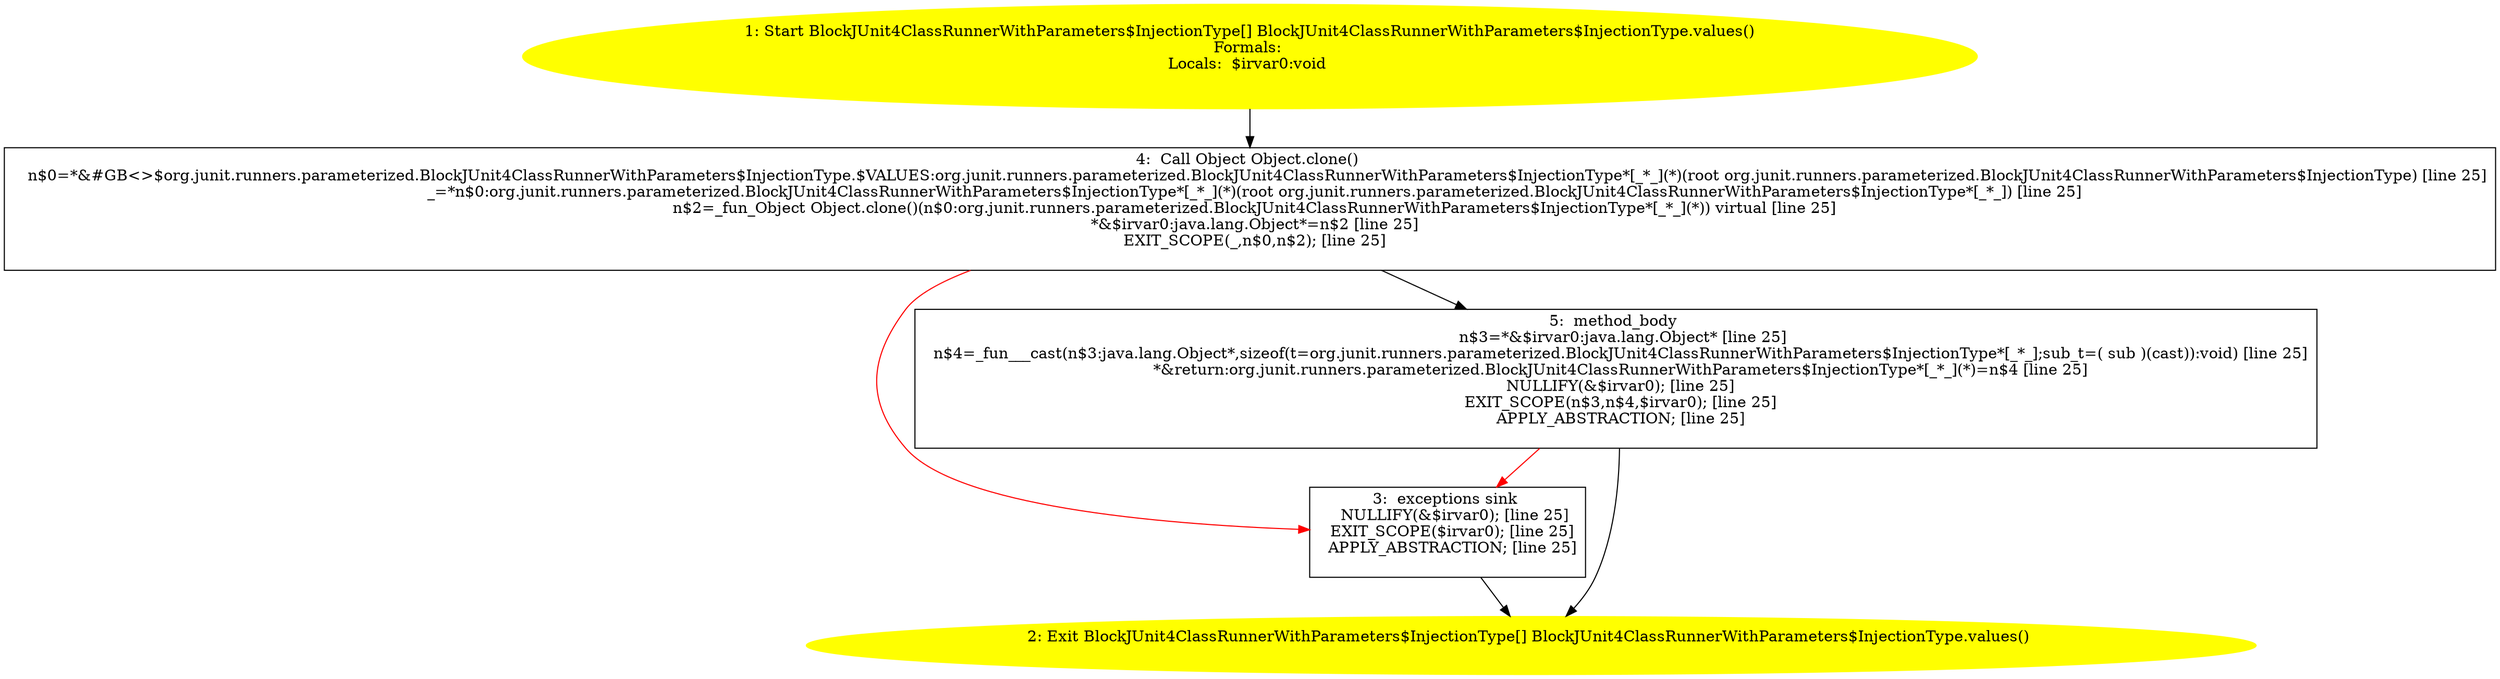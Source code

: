 /* @generated */
digraph cfg {
"org.junit.runners.parameterized.BlockJUnit4ClassRunnerWithParameters$InjectionType.values():org.juni.16487659cc546217c88a7cd98248c363_1" [label="1: Start BlockJUnit4ClassRunnerWithParameters$InjectionType[] BlockJUnit4ClassRunnerWithParameters$InjectionType.values()\nFormals: \nLocals:  $irvar0:void \n  " color=yellow style=filled]
	

	 "org.junit.runners.parameterized.BlockJUnit4ClassRunnerWithParameters$InjectionType.values():org.juni.16487659cc546217c88a7cd98248c363_1" -> "org.junit.runners.parameterized.BlockJUnit4ClassRunnerWithParameters$InjectionType.values():org.juni.16487659cc546217c88a7cd98248c363_4" ;
"org.junit.runners.parameterized.BlockJUnit4ClassRunnerWithParameters$InjectionType.values():org.juni.16487659cc546217c88a7cd98248c363_2" [label="2: Exit BlockJUnit4ClassRunnerWithParameters$InjectionType[] BlockJUnit4ClassRunnerWithParameters$InjectionType.values() \n  " color=yellow style=filled]
	

"org.junit.runners.parameterized.BlockJUnit4ClassRunnerWithParameters$InjectionType.values():org.juni.16487659cc546217c88a7cd98248c363_3" [label="3:  exceptions sink \n   NULLIFY(&$irvar0); [line 25]\n  EXIT_SCOPE($irvar0); [line 25]\n  APPLY_ABSTRACTION; [line 25]\n " shape="box"]
	

	 "org.junit.runners.parameterized.BlockJUnit4ClassRunnerWithParameters$InjectionType.values():org.juni.16487659cc546217c88a7cd98248c363_3" -> "org.junit.runners.parameterized.BlockJUnit4ClassRunnerWithParameters$InjectionType.values():org.juni.16487659cc546217c88a7cd98248c363_2" ;
"org.junit.runners.parameterized.BlockJUnit4ClassRunnerWithParameters$InjectionType.values():org.juni.16487659cc546217c88a7cd98248c363_4" [label="4:  Call Object Object.clone() \n   n$0=*&#GB<>$org.junit.runners.parameterized.BlockJUnit4ClassRunnerWithParameters$InjectionType.$VALUES:org.junit.runners.parameterized.BlockJUnit4ClassRunnerWithParameters$InjectionType*[_*_](*)(root org.junit.runners.parameterized.BlockJUnit4ClassRunnerWithParameters$InjectionType) [line 25]\n  _=*n$0:org.junit.runners.parameterized.BlockJUnit4ClassRunnerWithParameters$InjectionType*[_*_](*)(root org.junit.runners.parameterized.BlockJUnit4ClassRunnerWithParameters$InjectionType*[_*_]) [line 25]\n  n$2=_fun_Object Object.clone()(n$0:org.junit.runners.parameterized.BlockJUnit4ClassRunnerWithParameters$InjectionType*[_*_](*)) virtual [line 25]\n  *&$irvar0:java.lang.Object*=n$2 [line 25]\n  EXIT_SCOPE(_,n$0,n$2); [line 25]\n " shape="box"]
	

	 "org.junit.runners.parameterized.BlockJUnit4ClassRunnerWithParameters$InjectionType.values():org.juni.16487659cc546217c88a7cd98248c363_4" -> "org.junit.runners.parameterized.BlockJUnit4ClassRunnerWithParameters$InjectionType.values():org.juni.16487659cc546217c88a7cd98248c363_5" ;
	 "org.junit.runners.parameterized.BlockJUnit4ClassRunnerWithParameters$InjectionType.values():org.juni.16487659cc546217c88a7cd98248c363_4" -> "org.junit.runners.parameterized.BlockJUnit4ClassRunnerWithParameters$InjectionType.values():org.juni.16487659cc546217c88a7cd98248c363_3" [color="red" ];
"org.junit.runners.parameterized.BlockJUnit4ClassRunnerWithParameters$InjectionType.values():org.juni.16487659cc546217c88a7cd98248c363_5" [label="5:  method_body \n   n$3=*&$irvar0:java.lang.Object* [line 25]\n  n$4=_fun___cast(n$3:java.lang.Object*,sizeof(t=org.junit.runners.parameterized.BlockJUnit4ClassRunnerWithParameters$InjectionType*[_*_];sub_t=( sub )(cast)):void) [line 25]\n  *&return:org.junit.runners.parameterized.BlockJUnit4ClassRunnerWithParameters$InjectionType*[_*_](*)=n$4 [line 25]\n  NULLIFY(&$irvar0); [line 25]\n  EXIT_SCOPE(n$3,n$4,$irvar0); [line 25]\n  APPLY_ABSTRACTION; [line 25]\n " shape="box"]
	

	 "org.junit.runners.parameterized.BlockJUnit4ClassRunnerWithParameters$InjectionType.values():org.juni.16487659cc546217c88a7cd98248c363_5" -> "org.junit.runners.parameterized.BlockJUnit4ClassRunnerWithParameters$InjectionType.values():org.juni.16487659cc546217c88a7cd98248c363_2" ;
	 "org.junit.runners.parameterized.BlockJUnit4ClassRunnerWithParameters$InjectionType.values():org.juni.16487659cc546217c88a7cd98248c363_5" -> "org.junit.runners.parameterized.BlockJUnit4ClassRunnerWithParameters$InjectionType.values():org.juni.16487659cc546217c88a7cd98248c363_3" [color="red" ];
}
